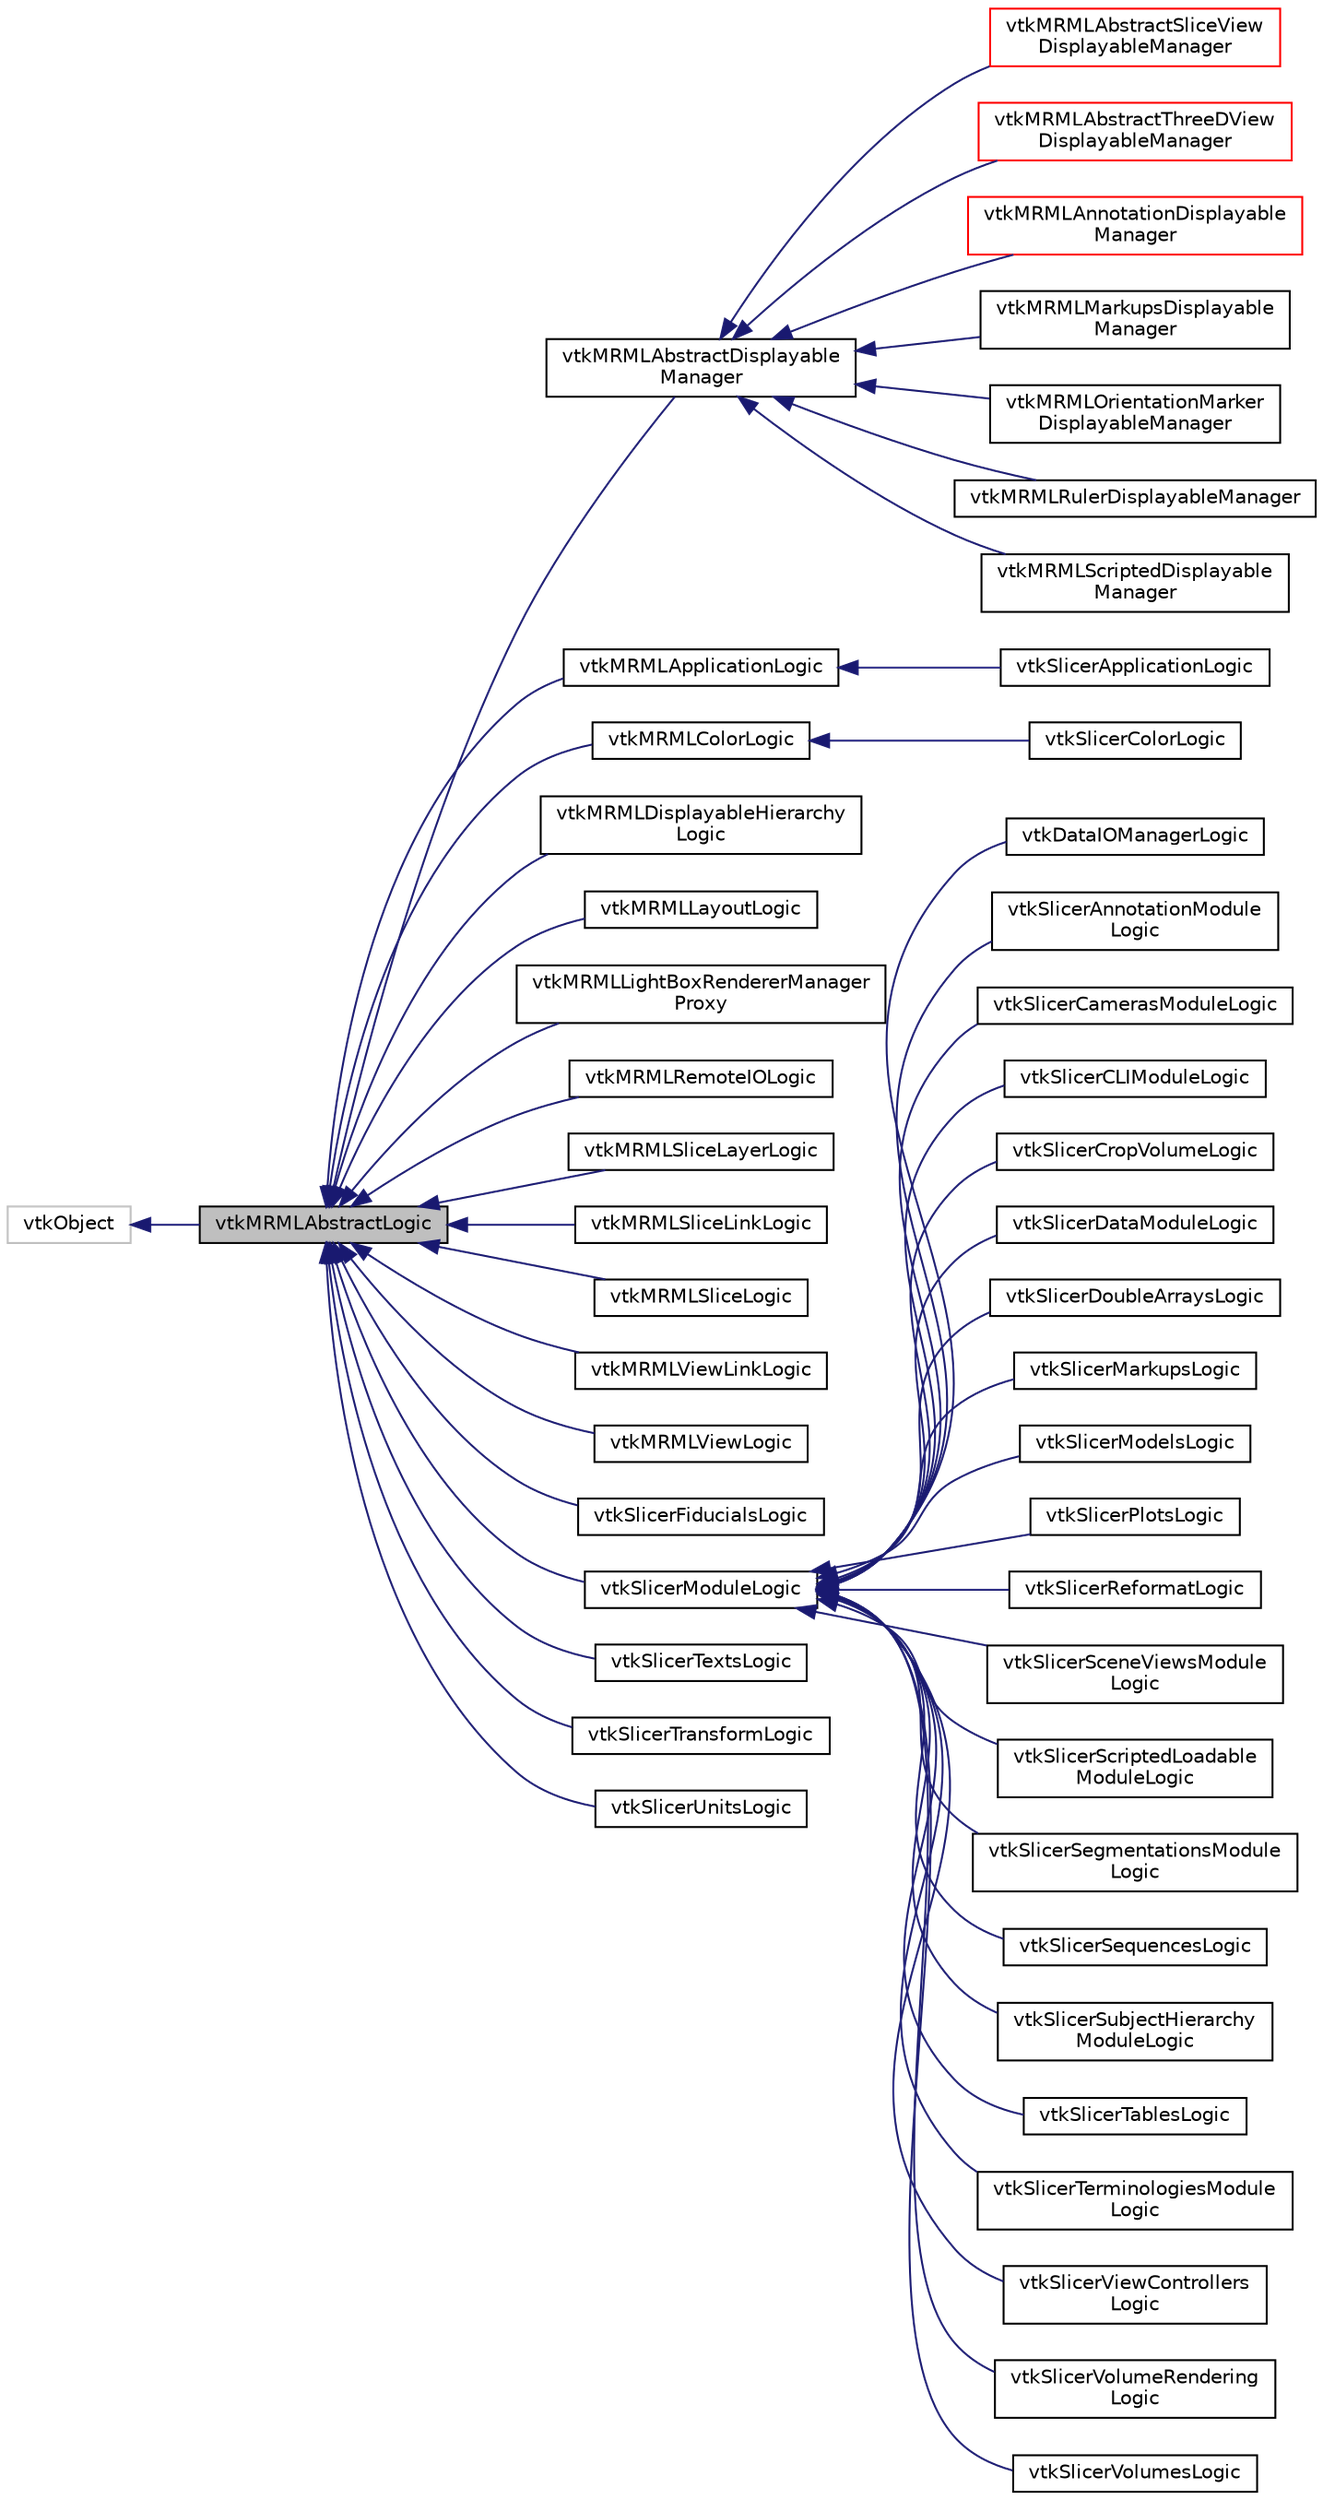 digraph "vtkMRMLAbstractLogic"
{
  bgcolor="transparent";
  edge [fontname="Helvetica",fontsize="10",labelfontname="Helvetica",labelfontsize="10"];
  node [fontname="Helvetica",fontsize="10",shape=record];
  rankdir="LR";
  Node0 [label="vtkMRMLAbstractLogic",height=0.2,width=0.4,color="black", fillcolor="grey75", style="filled", fontcolor="black"];
  Node1 -> Node0 [dir="back",color="midnightblue",fontsize="10",style="solid",fontname="Helvetica"];
  Node1 [label="vtkObject",height=0.2,width=0.4,color="grey75"];
  Node0 -> Node2 [dir="back",color="midnightblue",fontsize="10",style="solid",fontname="Helvetica"];
  Node2 [label="vtkMRMLAbstractDisplayable\lManager",height=0.2,width=0.4,color="black",URL="$classvtkMRMLAbstractDisplayableManager.html",tooltip="Superclass for displayable manager classes. "];
  Node2 -> Node3 [dir="back",color="midnightblue",fontsize="10",style="solid",fontname="Helvetica"];
  Node3 [label="vtkMRMLAbstractSliceView\lDisplayableManager",height=0.2,width=0.4,color="red",URL="$classvtkMRMLAbstractSliceViewDisplayableManager.html",tooltip="Superclass for displayable manager classes. "];
  Node2 -> Node10 [dir="back",color="midnightblue",fontsize="10",style="solid",fontname="Helvetica"];
  Node10 [label="vtkMRMLAbstractThreeDView\lDisplayableManager",height=0.2,width=0.4,color="red",URL="$classvtkMRMLAbstractThreeDViewDisplayableManager.html",tooltip="Superclass for displayable manager classes. "];
  Node2 -> Node20 [dir="back",color="midnightblue",fontsize="10",style="solid",fontname="Helvetica"];
  Node20 [label="vtkMRMLAnnotationDisplayable\lManager",height=0.2,width=0.4,color="red",URL="$classvtkMRMLAnnotationDisplayableManager.html"];
  Node2 -> Node29 [dir="back",color="midnightblue",fontsize="10",style="solid",fontname="Helvetica"];
  Node29 [label="vtkMRMLMarkupsDisplayable\lManager",height=0.2,width=0.4,color="black",URL="$classvtkMRMLMarkupsDisplayableManager.html"];
  Node2 -> Node30 [dir="back",color="midnightblue",fontsize="10",style="solid",fontname="Helvetica"];
  Node30 [label="vtkMRMLOrientationMarker\lDisplayableManager",height=0.2,width=0.4,color="black",URL="$classvtkMRMLOrientationMarkerDisplayableManager.html",tooltip="Displayable manager that displays orienatation marker in a slice or 3D view. "];
  Node2 -> Node31 [dir="back",color="midnightblue",fontsize="10",style="solid",fontname="Helvetica"];
  Node31 [label="vtkMRMLRulerDisplayableManager",height=0.2,width=0.4,color="black",URL="$classvtkMRMLRulerDisplayableManager.html",tooltip="Displayable manager that displays orienatation marker in a slice or 3D view. "];
  Node2 -> Node32 [dir="back",color="midnightblue",fontsize="10",style="solid",fontname="Helvetica"];
  Node32 [label="vtkMRMLScriptedDisplayable\lManager",height=0.2,width=0.4,color="black",URL="$classvtkMRMLScriptedDisplayableManager.html"];
  Node0 -> Node33 [dir="back",color="midnightblue",fontsize="10",style="solid",fontname="Helvetica"];
  Node33 [label="vtkMRMLApplicationLogic",height=0.2,width=0.4,color="black",URL="$classvtkMRMLApplicationLogic.html"];
  Node33 -> Node34 [dir="back",color="midnightblue",fontsize="10",style="solid",fontname="Helvetica"];
  Node34 [label="vtkSlicerApplicationLogic",height=0.2,width=0.4,color="black",URL="$classvtkSlicerApplicationLogic.html"];
  Node0 -> Node35 [dir="back",color="midnightblue",fontsize="10",style="solid",fontname="Helvetica"];
  Node35 [label="vtkMRMLColorLogic",height=0.2,width=0.4,color="black",URL="$classvtkMRMLColorLogic.html",tooltip="MRML logic class for color manipulation. "];
  Node35 -> Node36 [dir="back",color="midnightblue",fontsize="10",style="solid",fontname="Helvetica"];
  Node36 [label="vtkSlicerColorLogic",height=0.2,width=0.4,color="black",URL="$classvtkSlicerColorLogic.html"];
  Node0 -> Node37 [dir="back",color="midnightblue",fontsize="10",style="solid",fontname="Helvetica"];
  Node37 [label="vtkMRMLDisplayableHierarchy\lLogic",height=0.2,width=0.4,color="black",URL="$classvtkMRMLDisplayableHierarchyLogic.html",tooltip="Slicer logic class for hierarchy manipulation. "];
  Node0 -> Node38 [dir="back",color="midnightblue",fontsize="10",style="solid",fontname="Helvetica"];
  Node38 [label="vtkMRMLLayoutLogic",height=0.2,width=0.4,color="black",URL="$classvtkMRMLLayoutLogic.html",tooltip="MRML logic class for layout manipulation. "];
  Node0 -> Node39 [dir="back",color="midnightblue",fontsize="10",style="solid",fontname="Helvetica"];
  Node39 [label="vtkMRMLLightBoxRendererManager\lProxy",height=0.2,width=0.4,color="black",URL="$classvtkMRMLLightBoxRendererManagerProxy.html",tooltip="Proxy class to provide mechanisms for a displayable manager to communicate with 3rd party renderer ma..."];
  Node0 -> Node40 [dir="back",color="midnightblue",fontsize="10",style="solid",fontname="Helvetica"];
  Node40 [label="vtkMRMLRemoteIOLogic",height=0.2,width=0.4,color="black",URL="$classvtkMRMLRemoteIOLogic.html"];
  Node0 -> Node41 [dir="back",color="midnightblue",fontsize="10",style="solid",fontname="Helvetica"];
  Node41 [label="vtkMRMLSliceLayerLogic",height=0.2,width=0.4,color="black",URL="$classvtkMRMLSliceLayerLogic.html"];
  Node0 -> Node42 [dir="back",color="midnightblue",fontsize="10",style="solid",fontname="Helvetica"];
  Node42 [label="vtkMRMLSliceLinkLogic",height=0.2,width=0.4,color="black",URL="$classvtkMRMLSliceLinkLogic.html"];
  Node0 -> Node43 [dir="back",color="midnightblue",fontsize="10",style="solid",fontname="Helvetica"];
  Node43 [label="vtkMRMLSliceLogic",height=0.2,width=0.4,color="black",URL="$classvtkMRMLSliceLogic.html",tooltip="Slicer logic class for slice manipulation. "];
  Node0 -> Node44 [dir="back",color="midnightblue",fontsize="10",style="solid",fontname="Helvetica"];
  Node44 [label="vtkMRMLViewLinkLogic",height=0.2,width=0.4,color="black",URL="$classvtkMRMLViewLinkLogic.html"];
  Node0 -> Node45 [dir="back",color="midnightblue",fontsize="10",style="solid",fontname="Helvetica"];
  Node45 [label="vtkMRMLViewLogic",height=0.2,width=0.4,color="black",URL="$classvtkMRMLViewLogic.html",tooltip="Slicer logic class for view manipulation. "];
  Node0 -> Node46 [dir="back",color="midnightblue",fontsize="10",style="solid",fontname="Helvetica"];
  Node46 [label="vtkSlicerFiducialsLogic",height=0.2,width=0.4,color="black",URL="$classvtkSlicerFiducialsLogic.html"];
  Node0 -> Node47 [dir="back",color="midnightblue",fontsize="10",style="solid",fontname="Helvetica"];
  Node47 [label="vtkSlicerModuleLogic",height=0.2,width=0.4,color="black",URL="$classvtkSlicerModuleLogic.html"];
  Node47 -> Node48 [dir="back",color="midnightblue",fontsize="10",style="solid",fontname="Helvetica"];
  Node48 [label="vtkDataIOManagerLogic",height=0.2,width=0.4,color="black",URL="$classvtkDataIOManagerLogic.html"];
  Node47 -> Node49 [dir="back",color="midnightblue",fontsize="10",style="solid",fontname="Helvetica"];
  Node49 [label="vtkSlicerAnnotationModule\lLogic",height=0.2,width=0.4,color="black",URL="$classvtkSlicerAnnotationModuleLogic.html"];
  Node47 -> Node50 [dir="back",color="midnightblue",fontsize="10",style="solid",fontname="Helvetica"];
  Node50 [label="vtkSlicerCamerasModuleLogic",height=0.2,width=0.4,color="black",URL="$classvtkSlicerCamerasModuleLogic.html"];
  Node47 -> Node51 [dir="back",color="midnightblue",fontsize="10",style="solid",fontname="Helvetica"];
  Node51 [label="vtkSlicerCLIModuleLogic",height=0.2,width=0.4,color="black",URL="$classvtkSlicerCLIModuleLogic.html",tooltip="Logic for running CLI. "];
  Node47 -> Node52 [dir="back",color="midnightblue",fontsize="10",style="solid",fontname="Helvetica"];
  Node52 [label="vtkSlicerCropVolumeLogic",height=0.2,width=0.4,color="black",URL="$classvtkSlicerCropVolumeLogic.html",tooltip="Crop a volume to the specified region of interest. "];
  Node47 -> Node53 [dir="back",color="midnightblue",fontsize="10",style="solid",fontname="Helvetica"];
  Node53 [label="vtkSlicerDataModuleLogic",height=0.2,width=0.4,color="black",URL="$classvtkSlicerDataModuleLogic.html"];
  Node47 -> Node54 [dir="back",color="midnightblue",fontsize="10",style="solid",fontname="Helvetica"];
  Node54 [label="vtkSlicerDoubleArraysLogic",height=0.2,width=0.4,color="black",URL="$classvtkSlicerDoubleArraysLogic.html",tooltip="Slicer logic class for double array manipulation This class manages the logic associated with reading..."];
  Node47 -> Node55 [dir="back",color="midnightblue",fontsize="10",style="solid",fontname="Helvetica"];
  Node55 [label="vtkSlicerMarkupsLogic",height=0.2,width=0.4,color="black",URL="$classvtkSlicerMarkupsLogic.html"];
  Node47 -> Node56 [dir="back",color="midnightblue",fontsize="10",style="solid",fontname="Helvetica"];
  Node56 [label="vtkSlicerModelsLogic",height=0.2,width=0.4,color="black",URL="$classvtkSlicerModelsLogic.html"];
  Node47 -> Node57 [dir="back",color="midnightblue",fontsize="10",style="solid",fontname="Helvetica"];
  Node57 [label="vtkSlicerPlotsLogic",height=0.2,width=0.4,color="black",URL="$classvtkSlicerPlotsLogic.html",tooltip="Slicer logic class for double array manipulation This class manages the logic associated with reading..."];
  Node47 -> Node58 [dir="back",color="midnightblue",fontsize="10",style="solid",fontname="Helvetica"];
  Node58 [label="vtkSlicerReformatLogic",height=0.2,width=0.4,color="black",URL="$classvtkSlicerReformatLogic.html"];
  Node47 -> Node59 [dir="back",color="midnightblue",fontsize="10",style="solid",fontname="Helvetica"];
  Node59 [label="vtkSlicerSceneViewsModule\lLogic",height=0.2,width=0.4,color="black",URL="$classvtkSlicerSceneViewsModuleLogic.html"];
  Node47 -> Node60 [dir="back",color="midnightblue",fontsize="10",style="solid",fontname="Helvetica"];
  Node60 [label="vtkSlicerScriptedLoadable\lModuleLogic",height=0.2,width=0.4,color="black",URL="$classvtkSlicerScriptedLoadableModuleLogic.html"];
  Node47 -> Node61 [dir="back",color="midnightblue",fontsize="10",style="solid",fontname="Helvetica"];
  Node61 [label="vtkSlicerSegmentationsModule\lLogic",height=0.2,width=0.4,color="black",URL="$classvtkSlicerSegmentationsModuleLogic.html"];
  Node47 -> Node62 [dir="back",color="midnightblue",fontsize="10",style="solid",fontname="Helvetica"];
  Node62 [label="vtkSlicerSequencesLogic",height=0.2,width=0.4,color="black",URL="$classvtkSlicerSequencesLogic.html"];
  Node47 -> Node63 [dir="back",color="midnightblue",fontsize="10",style="solid",fontname="Helvetica"];
  Node63 [label="vtkSlicerSubjectHierarchy\lModuleLogic",height=0.2,width=0.4,color="black",URL="$classvtkSlicerSubjectHierarchyModuleLogic.html"];
  Node47 -> Node64 [dir="back",color="midnightblue",fontsize="10",style="solid",fontname="Helvetica"];
  Node64 [label="vtkSlicerTablesLogic",height=0.2,width=0.4,color="black",URL="$classvtkSlicerTablesLogic.html",tooltip="Slicer logic class for double array manipulation This class manages the logic associated with reading..."];
  Node47 -> Node65 [dir="back",color="midnightblue",fontsize="10",style="solid",fontname="Helvetica"];
  Node65 [label="vtkSlicerTerminologiesModule\lLogic",height=0.2,width=0.4,color="black",URL="$classvtkSlicerTerminologiesModuleLogic.html"];
  Node47 -> Node66 [dir="back",color="midnightblue",fontsize="10",style="solid",fontname="Helvetica"];
  Node66 [label="vtkSlicerViewControllers\lLogic",height=0.2,width=0.4,color="black",URL="$classvtkSlicerViewControllersLogic.html"];
  Node47 -> Node67 [dir="back",color="midnightblue",fontsize="10",style="solid",fontname="Helvetica"];
  Node67 [label="vtkSlicerVolumeRendering\lLogic",height=0.2,width=0.4,color="black",URL="$classvtkSlicerVolumeRenderingLogic.html"];
  Node47 -> Node68 [dir="back",color="midnightblue",fontsize="10",style="solid",fontname="Helvetica"];
  Node68 [label="vtkSlicerVolumesLogic",height=0.2,width=0.4,color="black",URL="$classvtkSlicerVolumesLogic.html"];
  Node0 -> Node69 [dir="back",color="midnightblue",fontsize="10",style="solid",fontname="Helvetica"];
  Node69 [label="vtkSlicerTextsLogic",height=0.2,width=0.4,color="black",URL="$classvtkSlicerTextsLogic.html"];
  Node0 -> Node70 [dir="back",color="midnightblue",fontsize="10",style="solid",fontname="Helvetica"];
  Node70 [label="vtkSlicerTransformLogic",height=0.2,width=0.4,color="black",URL="$classvtkSlicerTransformLogic.html"];
  Node0 -> Node71 [dir="back",color="midnightblue",fontsize="10",style="solid",fontname="Helvetica"];
  Node71 [label="vtkSlicerUnitsLogic",height=0.2,width=0.4,color="black",URL="$classvtkSlicerUnitsLogic.html",tooltip="Slicer logic for unit manipulation. "];
}

